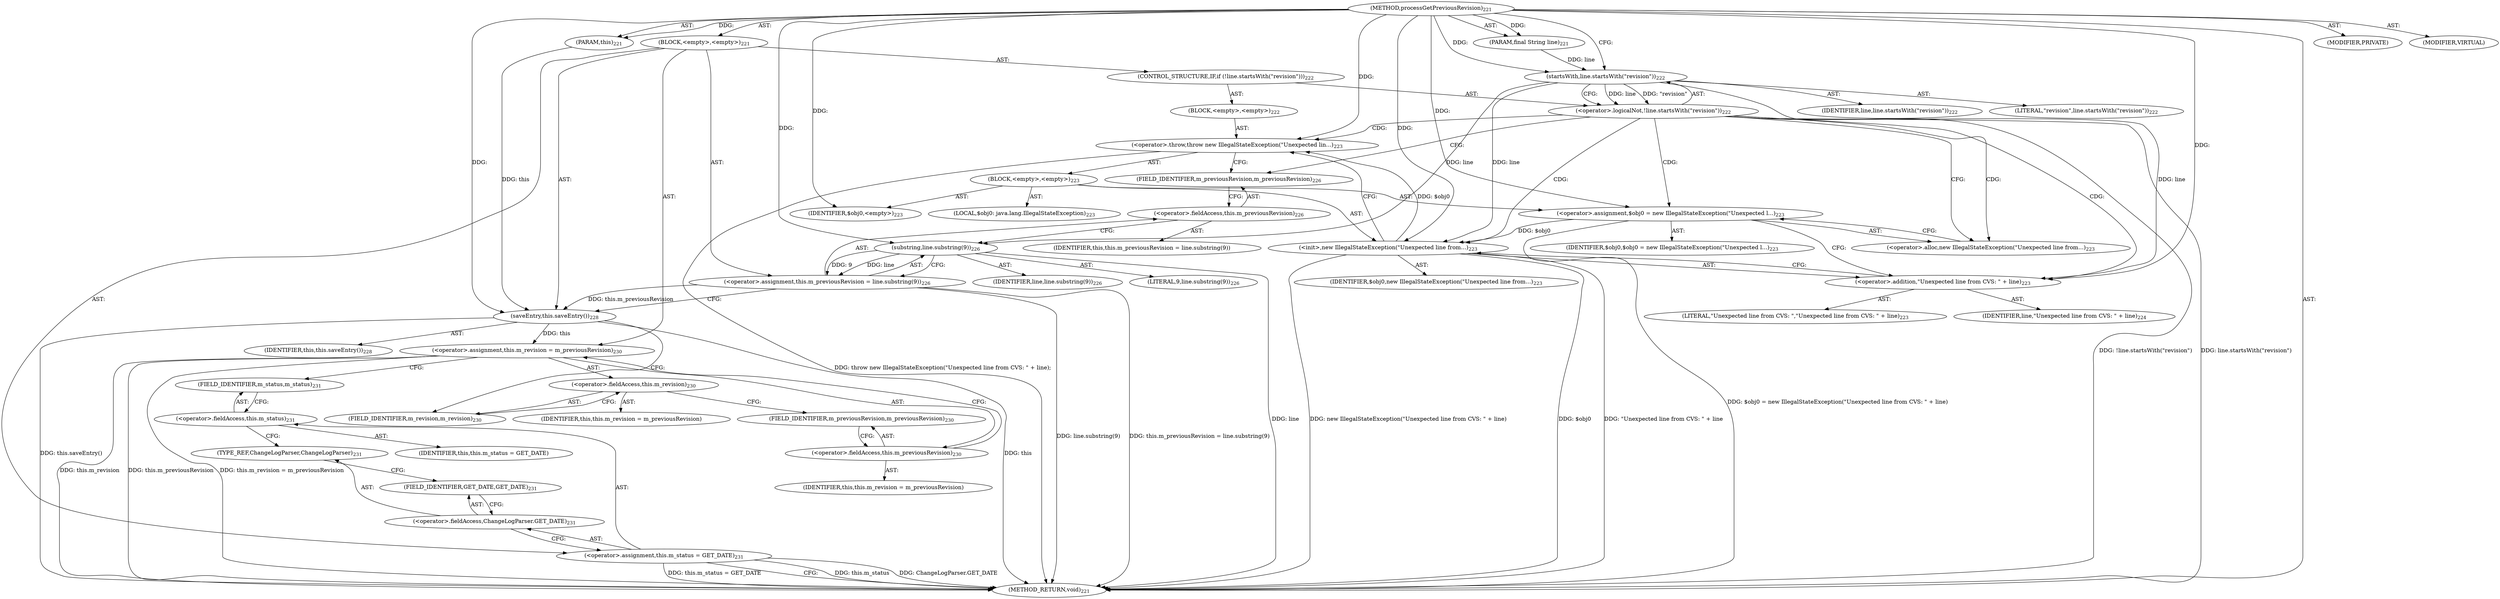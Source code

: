 digraph "processGetPreviousRevision" {  
"111669149702" [label = <(METHOD,processGetPreviousRevision)<SUB>221</SUB>> ]
"115964116994" [label = <(PARAM,this)<SUB>221</SUB>> ]
"115964117005" [label = <(PARAM,final String line)<SUB>221</SUB>> ]
"25769803798" [label = <(BLOCK,&lt;empty&gt;,&lt;empty&gt;)<SUB>221</SUB>> ]
"47244640272" [label = <(CONTROL_STRUCTURE,IF,if (!line.startsWith(&quot;revision&quot;)))<SUB>222</SUB>> ]
"30064771166" [label = <(&lt;operator&gt;.logicalNot,!line.startsWith(&quot;revision&quot;))<SUB>222</SUB>> ]
"30064771167" [label = <(startsWith,line.startsWith(&quot;revision&quot;))<SUB>222</SUB>> ]
"68719476804" [label = <(IDENTIFIER,line,line.startsWith(&quot;revision&quot;))<SUB>222</SUB>> ]
"90194313235" [label = <(LITERAL,&quot;revision&quot;,line.startsWith(&quot;revision&quot;))<SUB>222</SUB>> ]
"25769803799" [label = <(BLOCK,&lt;empty&gt;,&lt;empty&gt;)<SUB>222</SUB>> ]
"30064771168" [label = <(&lt;operator&gt;.throw,throw new IllegalStateException(&quot;Unexpected lin...)<SUB>223</SUB>> ]
"25769803800" [label = <(BLOCK,&lt;empty&gt;,&lt;empty&gt;)<SUB>223</SUB>> ]
"94489280519" [label = <(LOCAL,$obj0: java.lang.IllegalStateException)<SUB>223</SUB>> ]
"30064771169" [label = <(&lt;operator&gt;.assignment,$obj0 = new IllegalStateException(&quot;Unexpected l...)<SUB>223</SUB>> ]
"68719476805" [label = <(IDENTIFIER,$obj0,$obj0 = new IllegalStateException(&quot;Unexpected l...)<SUB>223</SUB>> ]
"30064771170" [label = <(&lt;operator&gt;.alloc,new IllegalStateException(&quot;Unexpected line from...)<SUB>223</SUB>> ]
"30064771171" [label = <(&lt;init&gt;,new IllegalStateException(&quot;Unexpected line from...)<SUB>223</SUB>> ]
"68719476806" [label = <(IDENTIFIER,$obj0,new IllegalStateException(&quot;Unexpected line from...)<SUB>223</SUB>> ]
"30064771172" [label = <(&lt;operator&gt;.addition,&quot;Unexpected line from CVS: &quot; + line)<SUB>223</SUB>> ]
"90194313236" [label = <(LITERAL,&quot;Unexpected line from CVS: &quot;,&quot;Unexpected line from CVS: &quot; + line)<SUB>223</SUB>> ]
"68719476807" [label = <(IDENTIFIER,line,&quot;Unexpected line from CVS: &quot; + line)<SUB>224</SUB>> ]
"68719476808" [label = <(IDENTIFIER,$obj0,&lt;empty&gt;)<SUB>223</SUB>> ]
"30064771173" [label = <(&lt;operator&gt;.assignment,this.m_previousRevision = line.substring(9))<SUB>226</SUB>> ]
"30064771174" [label = <(&lt;operator&gt;.fieldAccess,this.m_previousRevision)<SUB>226</SUB>> ]
"68719476809" [label = <(IDENTIFIER,this,this.m_previousRevision = line.substring(9))> ]
"55834574880" [label = <(FIELD_IDENTIFIER,m_previousRevision,m_previousRevision)<SUB>226</SUB>> ]
"30064771175" [label = <(substring,line.substring(9))<SUB>226</SUB>> ]
"68719476810" [label = <(IDENTIFIER,line,line.substring(9))<SUB>226</SUB>> ]
"90194313237" [label = <(LITERAL,9,line.substring(9))<SUB>226</SUB>> ]
"30064771176" [label = <(saveEntry,this.saveEntry())<SUB>228</SUB>> ]
"68719476743" [label = <(IDENTIFIER,this,this.saveEntry())<SUB>228</SUB>> ]
"30064771177" [label = <(&lt;operator&gt;.assignment,this.m_revision = m_previousRevision)<SUB>230</SUB>> ]
"30064771178" [label = <(&lt;operator&gt;.fieldAccess,this.m_revision)<SUB>230</SUB>> ]
"68719476811" [label = <(IDENTIFIER,this,this.m_revision = m_previousRevision)> ]
"55834574881" [label = <(FIELD_IDENTIFIER,m_revision,m_revision)<SUB>230</SUB>> ]
"30064771179" [label = <(&lt;operator&gt;.fieldAccess,this.m_previousRevision)<SUB>230</SUB>> ]
"68719476812" [label = <(IDENTIFIER,this,this.m_revision = m_previousRevision)> ]
"55834574882" [label = <(FIELD_IDENTIFIER,m_previousRevision,m_previousRevision)<SUB>230</SUB>> ]
"30064771180" [label = <(&lt;operator&gt;.assignment,this.m_status = GET_DATE)<SUB>231</SUB>> ]
"30064771181" [label = <(&lt;operator&gt;.fieldAccess,this.m_status)<SUB>231</SUB>> ]
"68719476813" [label = <(IDENTIFIER,this,this.m_status = GET_DATE)> ]
"55834574883" [label = <(FIELD_IDENTIFIER,m_status,m_status)<SUB>231</SUB>> ]
"30064771182" [label = <(&lt;operator&gt;.fieldAccess,ChangeLogParser.GET_DATE)<SUB>231</SUB>> ]
"180388626444" [label = <(TYPE_REF,ChangeLogParser,ChangeLogParser)<SUB>231</SUB>> ]
"55834574884" [label = <(FIELD_IDENTIFIER,GET_DATE,GET_DATE)<SUB>231</SUB>> ]
"133143986207" [label = <(MODIFIER,PRIVATE)> ]
"133143986208" [label = <(MODIFIER,VIRTUAL)> ]
"128849018886" [label = <(METHOD_RETURN,void)<SUB>221</SUB>> ]
  "111669149702" -> "115964116994"  [ label = "AST: "] 
  "111669149702" -> "115964117005"  [ label = "AST: "] 
  "111669149702" -> "25769803798"  [ label = "AST: "] 
  "111669149702" -> "133143986207"  [ label = "AST: "] 
  "111669149702" -> "133143986208"  [ label = "AST: "] 
  "111669149702" -> "128849018886"  [ label = "AST: "] 
  "25769803798" -> "47244640272"  [ label = "AST: "] 
  "25769803798" -> "30064771173"  [ label = "AST: "] 
  "25769803798" -> "30064771176"  [ label = "AST: "] 
  "25769803798" -> "30064771177"  [ label = "AST: "] 
  "25769803798" -> "30064771180"  [ label = "AST: "] 
  "47244640272" -> "30064771166"  [ label = "AST: "] 
  "47244640272" -> "25769803799"  [ label = "AST: "] 
  "30064771166" -> "30064771167"  [ label = "AST: "] 
  "30064771167" -> "68719476804"  [ label = "AST: "] 
  "30064771167" -> "90194313235"  [ label = "AST: "] 
  "25769803799" -> "30064771168"  [ label = "AST: "] 
  "30064771168" -> "25769803800"  [ label = "AST: "] 
  "25769803800" -> "94489280519"  [ label = "AST: "] 
  "25769803800" -> "30064771169"  [ label = "AST: "] 
  "25769803800" -> "30064771171"  [ label = "AST: "] 
  "25769803800" -> "68719476808"  [ label = "AST: "] 
  "30064771169" -> "68719476805"  [ label = "AST: "] 
  "30064771169" -> "30064771170"  [ label = "AST: "] 
  "30064771171" -> "68719476806"  [ label = "AST: "] 
  "30064771171" -> "30064771172"  [ label = "AST: "] 
  "30064771172" -> "90194313236"  [ label = "AST: "] 
  "30064771172" -> "68719476807"  [ label = "AST: "] 
  "30064771173" -> "30064771174"  [ label = "AST: "] 
  "30064771173" -> "30064771175"  [ label = "AST: "] 
  "30064771174" -> "68719476809"  [ label = "AST: "] 
  "30064771174" -> "55834574880"  [ label = "AST: "] 
  "30064771175" -> "68719476810"  [ label = "AST: "] 
  "30064771175" -> "90194313237"  [ label = "AST: "] 
  "30064771176" -> "68719476743"  [ label = "AST: "] 
  "30064771177" -> "30064771178"  [ label = "AST: "] 
  "30064771177" -> "30064771179"  [ label = "AST: "] 
  "30064771178" -> "68719476811"  [ label = "AST: "] 
  "30064771178" -> "55834574881"  [ label = "AST: "] 
  "30064771179" -> "68719476812"  [ label = "AST: "] 
  "30064771179" -> "55834574882"  [ label = "AST: "] 
  "30064771180" -> "30064771181"  [ label = "AST: "] 
  "30064771180" -> "30064771182"  [ label = "AST: "] 
  "30064771181" -> "68719476813"  [ label = "AST: "] 
  "30064771181" -> "55834574883"  [ label = "AST: "] 
  "30064771182" -> "180388626444"  [ label = "AST: "] 
  "30064771182" -> "55834574884"  [ label = "AST: "] 
  "30064771173" -> "30064771176"  [ label = "CFG: "] 
  "30064771176" -> "55834574881"  [ label = "CFG: "] 
  "30064771177" -> "55834574883"  [ label = "CFG: "] 
  "30064771180" -> "128849018886"  [ label = "CFG: "] 
  "30064771166" -> "30064771170"  [ label = "CFG: "] 
  "30064771166" -> "55834574880"  [ label = "CFG: "] 
  "30064771174" -> "30064771175"  [ label = "CFG: "] 
  "30064771175" -> "30064771173"  [ label = "CFG: "] 
  "30064771178" -> "55834574882"  [ label = "CFG: "] 
  "30064771179" -> "30064771177"  [ label = "CFG: "] 
  "30064771181" -> "180388626444"  [ label = "CFG: "] 
  "30064771182" -> "30064771180"  [ label = "CFG: "] 
  "30064771167" -> "30064771166"  [ label = "CFG: "] 
  "30064771168" -> "55834574880"  [ label = "CFG: "] 
  "55834574880" -> "30064771174"  [ label = "CFG: "] 
  "55834574881" -> "30064771178"  [ label = "CFG: "] 
  "55834574882" -> "30064771179"  [ label = "CFG: "] 
  "55834574883" -> "30064771181"  [ label = "CFG: "] 
  "180388626444" -> "55834574884"  [ label = "CFG: "] 
  "55834574884" -> "30064771182"  [ label = "CFG: "] 
  "30064771169" -> "30064771172"  [ label = "CFG: "] 
  "30064771171" -> "30064771168"  [ label = "CFG: "] 
  "30064771170" -> "30064771169"  [ label = "CFG: "] 
  "30064771172" -> "30064771171"  [ label = "CFG: "] 
  "111669149702" -> "30064771167"  [ label = "CFG: "] 
  "30064771166" -> "128849018886"  [ label = "DDG: line.startsWith(&quot;revision&quot;)"] 
  "30064771166" -> "128849018886"  [ label = "DDG: !line.startsWith(&quot;revision&quot;)"] 
  "30064771169" -> "128849018886"  [ label = "DDG: $obj0 = new IllegalStateException(&quot;Unexpected line from CVS: &quot; + line)"] 
  "30064771171" -> "128849018886"  [ label = "DDG: $obj0"] 
  "30064771171" -> "128849018886"  [ label = "DDG: &quot;Unexpected line from CVS: &quot; + line"] 
  "30064771171" -> "128849018886"  [ label = "DDG: new IllegalStateException(&quot;Unexpected line from CVS: &quot; + line)"] 
  "30064771168" -> "128849018886"  [ label = "DDG: throw new IllegalStateException(&quot;Unexpected line from CVS: &quot; + line);"] 
  "30064771175" -> "128849018886"  [ label = "DDG: line"] 
  "30064771173" -> "128849018886"  [ label = "DDG: line.substring(9)"] 
  "30064771173" -> "128849018886"  [ label = "DDG: this.m_previousRevision = line.substring(9)"] 
  "30064771176" -> "128849018886"  [ label = "DDG: this"] 
  "30064771176" -> "128849018886"  [ label = "DDG: this.saveEntry()"] 
  "30064771177" -> "128849018886"  [ label = "DDG: this.m_revision"] 
  "30064771177" -> "128849018886"  [ label = "DDG: this.m_previousRevision"] 
  "30064771177" -> "128849018886"  [ label = "DDG: this.m_revision = m_previousRevision"] 
  "30064771180" -> "128849018886"  [ label = "DDG: this.m_status"] 
  "30064771180" -> "128849018886"  [ label = "DDG: ChangeLogParser.GET_DATE"] 
  "30064771180" -> "128849018886"  [ label = "DDG: this.m_status = GET_DATE"] 
  "111669149702" -> "115964116994"  [ label = "DDG: "] 
  "111669149702" -> "115964117005"  [ label = "DDG: "] 
  "30064771175" -> "30064771173"  [ label = "DDG: line"] 
  "30064771175" -> "30064771173"  [ label = "DDG: 9"] 
  "30064771176" -> "30064771177"  [ label = "DDG: this"] 
  "115964116994" -> "30064771176"  [ label = "DDG: this"] 
  "30064771173" -> "30064771176"  [ label = "DDG: this.m_previousRevision"] 
  "111669149702" -> "30064771176"  [ label = "DDG: "] 
  "30064771167" -> "30064771166"  [ label = "DDG: line"] 
  "30064771167" -> "30064771166"  [ label = "DDG: &quot;revision&quot;"] 
  "30064771167" -> "30064771175"  [ label = "DDG: line"] 
  "111669149702" -> "30064771175"  [ label = "DDG: "] 
  "115964117005" -> "30064771167"  [ label = "DDG: line"] 
  "111669149702" -> "30064771167"  [ label = "DDG: "] 
  "30064771171" -> "30064771168"  [ label = "DDG: $obj0"] 
  "111669149702" -> "30064771168"  [ label = "DDG: "] 
  "111669149702" -> "30064771169"  [ label = "DDG: "] 
  "111669149702" -> "68719476808"  [ label = "DDG: "] 
  "30064771169" -> "30064771171"  [ label = "DDG: $obj0"] 
  "111669149702" -> "30064771171"  [ label = "DDG: "] 
  "30064771167" -> "30064771171"  [ label = "DDG: line"] 
  "111669149702" -> "30064771172"  [ label = "DDG: "] 
  "30064771167" -> "30064771172"  [ label = "DDG: line"] 
  "30064771166" -> "30064771168"  [ label = "CDG: "] 
  "30064771166" -> "30064771169"  [ label = "CDG: "] 
  "30064771166" -> "30064771170"  [ label = "CDG: "] 
  "30064771166" -> "30064771171"  [ label = "CDG: "] 
  "30064771166" -> "30064771172"  [ label = "CDG: "] 
}
